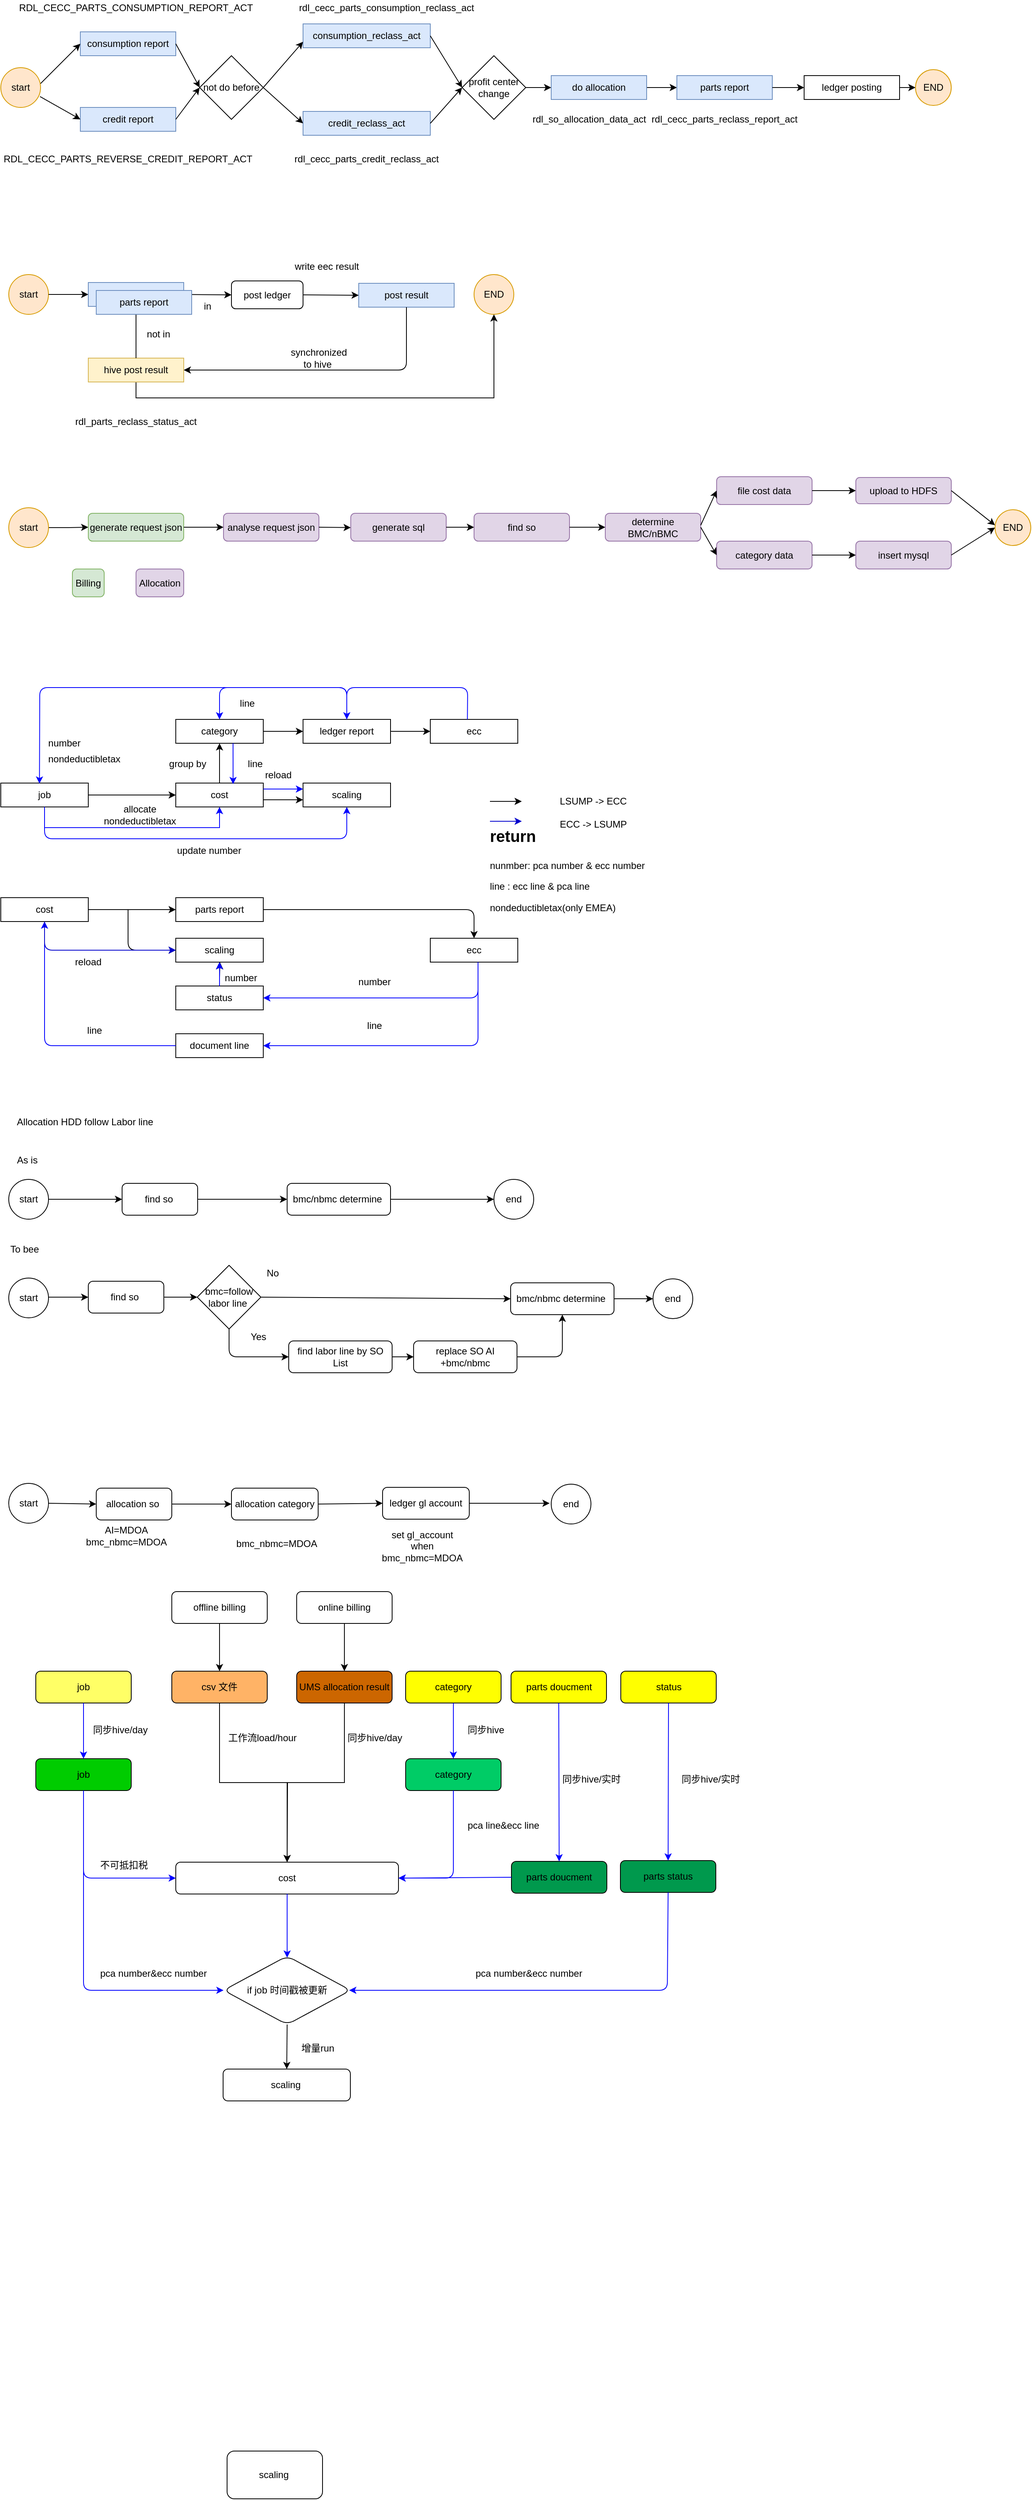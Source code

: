 <mxfile version="14.6.13" type="github">
  <diagram id="VKMHK3g8FMRFTHxasIfS" name="Page-1">
    <mxGraphModel dx="1095" dy="513" grid="1" gridSize="10" guides="1" tooltips="1" connect="1" arrows="1" fold="1" page="1" pageScale="1" pageWidth="827" pageHeight="1169" math="0" shadow="0">
      <root>
        <mxCell id="0" />
        <mxCell id="1" parent="0" />
        <mxCell id="MHFKU_J02y791Es46own-1" value="consumption report" style="rounded=0;whiteSpace=wrap;html=1;fillColor=#dae8fc;strokeColor=#6c8ebf;" parent="1" vertex="1">
          <mxGeometry x="120" y="130" width="120" height="30" as="geometry" />
        </mxCell>
        <mxCell id="MHFKU_J02y791Es46own-2" value="credit report" style="rounded=0;whiteSpace=wrap;html=1;fillColor=#dae8fc;strokeColor=#6c8ebf;" parent="1" vertex="1">
          <mxGeometry x="120" y="225" width="120" height="30" as="geometry" />
        </mxCell>
        <mxCell id="MHFKU_J02y791Es46own-3" value="not do before" style="rhombus;whiteSpace=wrap;html=1;" parent="1" vertex="1">
          <mxGeometry x="270" y="160" width="80" height="80" as="geometry" />
        </mxCell>
        <mxCell id="MHFKU_J02y791Es46own-4" value="start" style="ellipse;whiteSpace=wrap;html=1;aspect=fixed;fillColor=#ffe6cc;strokeColor=#d79b00;" parent="1" vertex="1">
          <mxGeometry x="20" y="175" width="50" height="50" as="geometry" />
        </mxCell>
        <mxCell id="MHFKU_J02y791Es46own-6" value="" style="endArrow=classic;html=1;" parent="1" edge="1">
          <mxGeometry width="50" height="50" relative="1" as="geometry">
            <mxPoint x="70" y="195" as="sourcePoint" />
            <mxPoint x="120" y="145" as="targetPoint" />
          </mxGeometry>
        </mxCell>
        <mxCell id="MHFKU_J02y791Es46own-7" value="" style="endArrow=classic;html=1;entryX=0;entryY=0.5;entryDx=0;entryDy=0;exitX=0.987;exitY=0.727;exitDx=0;exitDy=0;exitPerimeter=0;" parent="1" source="MHFKU_J02y791Es46own-4" target="MHFKU_J02y791Es46own-2" edge="1">
          <mxGeometry width="50" height="50" relative="1" as="geometry">
            <mxPoint x="70" y="210" as="sourcePoint" />
            <mxPoint x="320" y="200" as="targetPoint" />
          </mxGeometry>
        </mxCell>
        <mxCell id="MHFKU_J02y791Es46own-10" value="" style="endArrow=classic;html=1;exitX=1;exitY=0.5;exitDx=0;exitDy=0;entryX=0;entryY=0.5;entryDx=0;entryDy=0;" parent="1" source="MHFKU_J02y791Es46own-2" target="MHFKU_J02y791Es46own-3" edge="1">
          <mxGeometry width="50" height="50" relative="1" as="geometry">
            <mxPoint x="270" y="250" as="sourcePoint" />
            <mxPoint x="320" y="200" as="targetPoint" />
          </mxGeometry>
        </mxCell>
        <mxCell id="MHFKU_J02y791Es46own-11" value="" style="endArrow=classic;html=1;exitX=1;exitY=0.5;exitDx=0;exitDy=0;entryX=0;entryY=0.5;entryDx=0;entryDy=0;" parent="1" source="MHFKU_J02y791Es46own-1" target="MHFKU_J02y791Es46own-3" edge="1">
          <mxGeometry width="50" height="50" relative="1" as="geometry">
            <mxPoint x="270" y="250" as="sourcePoint" />
            <mxPoint x="320" y="200" as="targetPoint" />
          </mxGeometry>
        </mxCell>
        <mxCell id="MHFKU_J02y791Es46own-25" style="edgeStyle=orthogonalEdgeStyle;rounded=0;orthogonalLoop=1;jettySize=auto;html=1;exitX=1;exitY=0.5;exitDx=0;exitDy=0;" parent="1" source="MHFKU_J02y791Es46own-12" target="MHFKU_J02y791Es46own-24" edge="1">
          <mxGeometry relative="1" as="geometry" />
        </mxCell>
        <mxCell id="MHFKU_J02y791Es46own-12" value="do allocation" style="rounded=0;whiteSpace=wrap;html=1;fillColor=#dae8fc;strokeColor=#6c8ebf;" parent="1" vertex="1">
          <mxGeometry x="712" y="185" width="120" height="30" as="geometry" />
        </mxCell>
        <mxCell id="MHFKU_J02y791Es46own-13" value="consumption_reclass_act" style="rounded=0;whiteSpace=wrap;html=1;fillColor=#dae8fc;strokeColor=#6c8ebf;" parent="1" vertex="1">
          <mxGeometry x="400" y="120" width="160" height="30" as="geometry" />
        </mxCell>
        <mxCell id="MHFKU_J02y791Es46own-14" value="credit_reclass_act" style="rounded=0;whiteSpace=wrap;html=1;fillColor=#dae8fc;strokeColor=#6c8ebf;" parent="1" vertex="1">
          <mxGeometry x="400" y="230" width="160" height="30" as="geometry" />
        </mxCell>
        <mxCell id="MHFKU_J02y791Es46own-15" value="" style="endArrow=classic;html=1;exitX=1;exitY=0.5;exitDx=0;exitDy=0;entryX=0;entryY=0.75;entryDx=0;entryDy=0;" parent="1" source="MHFKU_J02y791Es46own-3" target="MHFKU_J02y791Es46own-13" edge="1">
          <mxGeometry width="50" height="50" relative="1" as="geometry">
            <mxPoint x="380" y="250" as="sourcePoint" />
            <mxPoint x="430" y="200" as="targetPoint" />
          </mxGeometry>
        </mxCell>
        <mxCell id="MHFKU_J02y791Es46own-16" value="" style="endArrow=classic;html=1;entryX=0;entryY=0.5;entryDx=0;entryDy=0;" parent="1" target="MHFKU_J02y791Es46own-14" edge="1">
          <mxGeometry width="50" height="50" relative="1" as="geometry">
            <mxPoint x="350" y="200" as="sourcePoint" />
            <mxPoint x="430" y="200" as="targetPoint" />
          </mxGeometry>
        </mxCell>
        <mxCell id="MHFKU_J02y791Es46own-19" value="profit center change" style="rhombus;whiteSpace=wrap;html=1;" parent="1" vertex="1">
          <mxGeometry x="600" y="160" width="80" height="80" as="geometry" />
        </mxCell>
        <mxCell id="MHFKU_J02y791Es46own-20" value="" style="endArrow=classic;html=1;exitX=1;exitY=0.5;exitDx=0;exitDy=0;entryX=0;entryY=0.5;entryDx=0;entryDy=0;" parent="1" source="MHFKU_J02y791Es46own-14" target="MHFKU_J02y791Es46own-19" edge="1">
          <mxGeometry width="50" height="50" relative="1" as="geometry">
            <mxPoint x="570" y="235" as="sourcePoint" />
            <mxPoint x="650" y="195" as="targetPoint" />
          </mxGeometry>
        </mxCell>
        <mxCell id="MHFKU_J02y791Es46own-21" value="" style="endArrow=classic;html=1;exitX=1;exitY=0.5;exitDx=0;exitDy=0;entryX=0;entryY=0.5;entryDx=0;entryDy=0;" parent="1" source="MHFKU_J02y791Es46own-13" target="MHFKU_J02y791Es46own-19" edge="1">
          <mxGeometry width="50" height="50" relative="1" as="geometry">
            <mxPoint x="570" y="140" as="sourcePoint" />
            <mxPoint x="650" y="195" as="targetPoint" />
          </mxGeometry>
        </mxCell>
        <mxCell id="MHFKU_J02y791Es46own-23" value="" style="endArrow=classic;html=1;entryX=0;entryY=0.5;entryDx=0;entryDy=0;exitX=1;exitY=0.5;exitDx=0;exitDy=0;" parent="1" source="MHFKU_J02y791Es46own-19" target="MHFKU_J02y791Es46own-12" edge="1">
          <mxGeometry width="50" height="50" relative="1" as="geometry">
            <mxPoint x="680" y="195" as="sourcePoint" />
            <mxPoint x="730" y="240" as="targetPoint" />
          </mxGeometry>
        </mxCell>
        <mxCell id="MHFKU_J02y791Es46own-24" value="parts report" style="rounded=0;whiteSpace=wrap;html=1;fillColor=#dae8fc;strokeColor=#6c8ebf;" parent="1" vertex="1">
          <mxGeometry x="870" y="185" width="120" height="30" as="geometry" />
        </mxCell>
        <mxCell id="MHFKU_J02y791Es46own-26" value="ledger posting" style="rounded=0;whiteSpace=wrap;html=1;" parent="1" vertex="1">
          <mxGeometry x="1030" y="185" width="120" height="30" as="geometry" />
        </mxCell>
        <mxCell id="MHFKU_J02y791Es46own-27" value="" style="endArrow=classic;html=1;exitX=1;exitY=0.5;exitDx=0;exitDy=0;entryX=0;entryY=0.5;entryDx=0;entryDy=0;" parent="1" source="MHFKU_J02y791Es46own-24" target="MHFKU_J02y791Es46own-26" edge="1">
          <mxGeometry width="50" height="50" relative="1" as="geometry">
            <mxPoint x="810" y="240" as="sourcePoint" />
            <mxPoint x="860" y="190" as="targetPoint" />
          </mxGeometry>
        </mxCell>
        <mxCell id="MHFKU_J02y791Es46own-28" value="rdl_cecc_parts_credit_reclass_act" style="text;html=1;strokeColor=none;fillColor=none;align=center;verticalAlign=middle;whiteSpace=wrap;rounded=0;" parent="1" vertex="1">
          <mxGeometry x="460" y="280" width="40" height="20" as="geometry" />
        </mxCell>
        <mxCell id="MHFKU_J02y791Es46own-30" value="rdl_cecc_parts_consumption_reclass_act" style="text;html=1;strokeColor=none;fillColor=none;align=center;verticalAlign=middle;whiteSpace=wrap;rounded=0;" parent="1" vertex="1">
          <mxGeometry x="450" y="90" width="110" height="20" as="geometry" />
        </mxCell>
        <mxCell id="MHFKU_J02y791Es46own-31" value="END" style="ellipse;whiteSpace=wrap;html=1;aspect=fixed;fillColor=#ffe6cc;strokeColor=#d79b00;" parent="1" vertex="1">
          <mxGeometry x="1170" y="177.5" width="45" height="45" as="geometry" />
        </mxCell>
        <mxCell id="MHFKU_J02y791Es46own-32" value="" style="endArrow=classic;html=1;exitX=1;exitY=0.5;exitDx=0;exitDy=0;entryX=0;entryY=0.5;entryDx=0;entryDy=0;" parent="1" source="MHFKU_J02y791Es46own-26" target="MHFKU_J02y791Es46own-31" edge="1">
          <mxGeometry width="50" height="50" relative="1" as="geometry">
            <mxPoint x="1160" y="280" as="sourcePoint" />
            <mxPoint x="1210" y="230" as="targetPoint" />
          </mxGeometry>
        </mxCell>
        <mxCell id="MHFKU_J02y791Es46own-33" value="RDL_CECC_PARTS_CONSUMPTION_REPORT_ACT" style="text;html=1;strokeColor=none;fillColor=none;align=center;verticalAlign=middle;whiteSpace=wrap;rounded=0;" parent="1" vertex="1">
          <mxGeometry x="170" y="90" width="40" height="20" as="geometry" />
        </mxCell>
        <mxCell id="MHFKU_J02y791Es46own-35" value="RDL_CECC_PARTS_REVERSE_CREDIT_REPORT_ACT" style="text;html=1;strokeColor=none;fillColor=none;align=center;verticalAlign=middle;whiteSpace=wrap;rounded=0;" parent="1" vertex="1">
          <mxGeometry x="160" y="280" width="40" height="20" as="geometry" />
        </mxCell>
        <mxCell id="MHFKU_J02y791Es46own-36" value="rdl_so_allocation_data_act" style="text;html=1;strokeColor=none;fillColor=none;align=center;verticalAlign=middle;whiteSpace=wrap;rounded=0;" parent="1" vertex="1">
          <mxGeometry x="740" y="230" width="40" height="20" as="geometry" />
        </mxCell>
        <mxCell id="MHFKU_J02y791Es46own-37" value="rdl_cecc_parts_reclass_report_act" style="text;html=1;strokeColor=none;fillColor=none;align=center;verticalAlign=middle;whiteSpace=wrap;rounded=0;" parent="1" vertex="1">
          <mxGeometry x="910" y="230" width="40" height="20" as="geometry" />
        </mxCell>
        <mxCell id="TkEu7Gus7nsnmoaaM0vq-1" value="start" style="ellipse;whiteSpace=wrap;html=1;aspect=fixed;fillColor=#ffe6cc;strokeColor=#d79b00;" parent="1" vertex="1">
          <mxGeometry x="30" y="435" width="50" height="50" as="geometry" />
        </mxCell>
        <mxCell id="TkEu7Gus7nsnmoaaM0vq-2" value="rdl_parts_reclass_status_act" style="text;html=1;strokeColor=none;fillColor=none;align=center;verticalAlign=middle;whiteSpace=wrap;rounded=0;" parent="1" vertex="1">
          <mxGeometry x="170" y="610" width="40" height="20" as="geometry" />
        </mxCell>
        <mxCell id="TkEu7Gus7nsnmoaaM0vq-4" value="parts report" style="rounded=0;whiteSpace=wrap;html=1;fillColor=#dae8fc;strokeColor=#6c8ebf;" parent="1" vertex="1">
          <mxGeometry x="130" y="445" width="120" height="30" as="geometry" />
        </mxCell>
        <mxCell id="TkEu7Gus7nsnmoaaM0vq-5" value="post result" style="rounded=0;whiteSpace=wrap;html=1;fillColor=#dae8fc;strokeColor=#6c8ebf;" parent="1" vertex="1">
          <mxGeometry x="470" y="446" width="120" height="30" as="geometry" />
        </mxCell>
        <mxCell id="TkEu7Gus7nsnmoaaM0vq-6" value="" style="endArrow=classic;html=1;entryX=0;entryY=0.5;entryDx=0;entryDy=0;" parent="1" target="TkEu7Gus7nsnmoaaM0vq-4" edge="1">
          <mxGeometry width="50" height="50" relative="1" as="geometry">
            <mxPoint x="80" y="460" as="sourcePoint" />
            <mxPoint x="120" y="420" as="targetPoint" />
          </mxGeometry>
        </mxCell>
        <mxCell id="TkEu7Gus7nsnmoaaM0vq-10" value="END" style="ellipse;whiteSpace=wrap;html=1;aspect=fixed;fillColor=#ffe6cc;strokeColor=#d79b00;" parent="1" vertex="1">
          <mxGeometry x="615" y="435" width="50" height="50" as="geometry" />
        </mxCell>
        <mxCell id="TkEu7Gus7nsnmoaaM0vq-14" style="edgeStyle=orthogonalEdgeStyle;rounded=0;orthogonalLoop=1;jettySize=auto;html=1;exitX=0.5;exitY=1;exitDx=0;exitDy=0;entryX=0.5;entryY=1;entryDx=0;entryDy=0;" parent="1" source="TkEu7Gus7nsnmoaaM0vq-11" target="TkEu7Gus7nsnmoaaM0vq-10" edge="1">
          <mxGeometry relative="1" as="geometry" />
        </mxCell>
        <mxCell id="TkEu7Gus7nsnmoaaM0vq-11" value="hive post result" style="rounded=0;whiteSpace=wrap;html=1;fillColor=#fff2cc;strokeColor=#d6b656;" parent="1" vertex="1">
          <mxGeometry x="130" y="540" width="120" height="30" as="geometry" />
        </mxCell>
        <mxCell id="TkEu7Gus7nsnmoaaM0vq-12" value="" style="endArrow=classic;html=1;exitX=0.5;exitY=1;exitDx=0;exitDy=0;entryX=1;entryY=0.5;entryDx=0;entryDy=0;" parent="1" source="TkEu7Gus7nsnmoaaM0vq-5" target="TkEu7Gus7nsnmoaaM0vq-11" edge="1">
          <mxGeometry width="50" height="50" relative="1" as="geometry">
            <mxPoint x="350" y="540" as="sourcePoint" />
            <mxPoint x="400" y="490" as="targetPoint" />
            <Array as="points">
              <mxPoint x="530" y="555" />
            </Array>
          </mxGeometry>
        </mxCell>
        <mxCell id="TkEu7Gus7nsnmoaaM0vq-16" value="post ledger" style="rounded=1;whiteSpace=wrap;html=1;" parent="1" vertex="1">
          <mxGeometry x="310" y="443" width="90" height="35" as="geometry" />
        </mxCell>
        <mxCell id="TkEu7Gus7nsnmoaaM0vq-17" value="" style="endArrow=classic;html=1;exitX=1;exitY=0.5;exitDx=0;exitDy=0;entryX=0;entryY=0.5;entryDx=0;entryDy=0;" parent="1" source="TkEu7Gus7nsnmoaaM0vq-4" target="TkEu7Gus7nsnmoaaM0vq-16" edge="1">
          <mxGeometry width="50" height="50" relative="1" as="geometry">
            <mxPoint x="350" y="540" as="sourcePoint" />
            <mxPoint x="400" y="490" as="targetPoint" />
          </mxGeometry>
        </mxCell>
        <mxCell id="TkEu7Gus7nsnmoaaM0vq-18" value="" style="endArrow=classic;html=1;exitX=1;exitY=0.5;exitDx=0;exitDy=0;entryX=0;entryY=0.5;entryDx=0;entryDy=0;" parent="1" source="TkEu7Gus7nsnmoaaM0vq-16" target="TkEu7Gus7nsnmoaaM0vq-5" edge="1">
          <mxGeometry width="50" height="50" relative="1" as="geometry">
            <mxPoint x="350" y="540" as="sourcePoint" />
            <mxPoint x="400" y="490" as="targetPoint" />
          </mxGeometry>
        </mxCell>
        <mxCell id="TkEu7Gus7nsnmoaaM0vq-19" value="synchronized to hive&amp;nbsp;" style="text;html=1;strokeColor=none;fillColor=none;align=center;verticalAlign=middle;whiteSpace=wrap;rounded=0;" parent="1" vertex="1">
          <mxGeometry x="380" y="530" width="80" height="20" as="geometry" />
        </mxCell>
        <mxCell id="TkEu7Gus7nsnmoaaM0vq-21" value="" style="endArrow=classic;html=1;exitX=0.5;exitY=0;exitDx=0;exitDy=0;entryX=0.5;entryY=1;entryDx=0;entryDy=0;" parent="1" source="TkEu7Gus7nsnmoaaM0vq-11" target="TkEu7Gus7nsnmoaaM0vq-4" edge="1">
          <mxGeometry width="50" height="50" relative="1" as="geometry">
            <mxPoint x="180" y="550" as="sourcePoint" />
            <mxPoint x="280" y="460" as="targetPoint" />
          </mxGeometry>
        </mxCell>
        <mxCell id="TkEu7Gus7nsnmoaaM0vq-22" value="not in&amp;nbsp;" style="text;html=1;strokeColor=none;fillColor=none;align=center;verticalAlign=middle;whiteSpace=wrap;rounded=0;" parent="1" vertex="1">
          <mxGeometry x="200" y="500" width="40" height="20" as="geometry" />
        </mxCell>
        <mxCell id="TkEu7Gus7nsnmoaaM0vq-23" value="in" style="text;html=1;strokeColor=none;fillColor=none;align=center;verticalAlign=middle;whiteSpace=wrap;rounded=0;" parent="1" vertex="1">
          <mxGeometry x="260" y="465" width="40" height="20" as="geometry" />
        </mxCell>
        <mxCell id="TkEu7Gus7nsnmoaaM0vq-24" value="write eec result" style="text;html=1;strokeColor=none;fillColor=none;align=center;verticalAlign=middle;whiteSpace=wrap;rounded=0;" parent="1" vertex="1">
          <mxGeometry x="380" y="415" width="100" height="20" as="geometry" />
        </mxCell>
        <mxCell id="D5yG_D4a77OxnMlGcOf8-16" style="edgeStyle=orthogonalEdgeStyle;rounded=0;orthogonalLoop=1;jettySize=auto;html=1;exitX=1;exitY=0.5;exitDx=0;exitDy=0;entryX=0;entryY=0.5;entryDx=0;entryDy=0;" parent="1" source="D5yG_D4a77OxnMlGcOf8-1" target="D5yG_D4a77OxnMlGcOf8-3" edge="1">
          <mxGeometry relative="1" as="geometry" />
        </mxCell>
        <mxCell id="D5yG_D4a77OxnMlGcOf8-1" value="start" style="ellipse;whiteSpace=wrap;html=1;aspect=fixed;fillColor=#ffe6cc;strokeColor=#d79b00;" parent="1" vertex="1">
          <mxGeometry x="30" y="728" width="50" height="50" as="geometry" />
        </mxCell>
        <mxCell id="D5yG_D4a77OxnMlGcOf8-2" value="parts report" style="rounded=0;whiteSpace=wrap;html=1;fillColor=#dae8fc;strokeColor=#6c8ebf;" parent="1" vertex="1">
          <mxGeometry x="140" y="455" width="120" height="30" as="geometry" />
        </mxCell>
        <mxCell id="D5yG_D4a77OxnMlGcOf8-3" value="generate request json" style="rounded=1;whiteSpace=wrap;html=1;fillColor=#d5e8d4;strokeColor=#82b366;" parent="1" vertex="1">
          <mxGeometry x="130" y="735" width="120" height="35" as="geometry" />
        </mxCell>
        <mxCell id="D5yG_D4a77OxnMlGcOf8-5" value="analyse request json" style="rounded=1;whiteSpace=wrap;html=1;fillColor=#e1d5e7;strokeColor=#9673a6;" parent="1" vertex="1">
          <mxGeometry x="300" y="735" width="120" height="35" as="geometry" />
        </mxCell>
        <mxCell id="D5yG_D4a77OxnMlGcOf8-6" value="generate sql" style="rounded=1;whiteSpace=wrap;html=1;fillColor=#e1d5e7;strokeColor=#9673a6;" parent="1" vertex="1">
          <mxGeometry x="460" y="735" width="120" height="35" as="geometry" />
        </mxCell>
        <mxCell id="D5yG_D4a77OxnMlGcOf8-7" value="find so" style="rounded=1;whiteSpace=wrap;html=1;fillColor=#e1d5e7;strokeColor=#9673a6;" parent="1" vertex="1">
          <mxGeometry x="615" y="735" width="120" height="35" as="geometry" />
        </mxCell>
        <mxCell id="D5yG_D4a77OxnMlGcOf8-8" value="determine BMC/nBMC" style="rounded=1;whiteSpace=wrap;html=1;fillColor=#e1d5e7;strokeColor=#9673a6;" parent="1" vertex="1">
          <mxGeometry x="780" y="735" width="120" height="35" as="geometry" />
        </mxCell>
        <mxCell id="D5yG_D4a77OxnMlGcOf8-10" value="file cost data" style="rounded=1;whiteSpace=wrap;html=1;fillColor=#e1d5e7;strokeColor=#9673a6;" parent="1" vertex="1">
          <mxGeometry x="920" y="689" width="120" height="35" as="geometry" />
        </mxCell>
        <mxCell id="D5yG_D4a77OxnMlGcOf8-11" value="category data" style="rounded=1;whiteSpace=wrap;html=1;fillColor=#e1d5e7;strokeColor=#9673a6;" parent="1" vertex="1">
          <mxGeometry x="920" y="770" width="120" height="35" as="geometry" />
        </mxCell>
        <mxCell id="D5yG_D4a77OxnMlGcOf8-12" value="upload to HDFS" style="rounded=1;whiteSpace=wrap;html=1;fillColor=#e1d5e7;strokeColor=#9673a6;" parent="1" vertex="1">
          <mxGeometry x="1095" y="690" width="120" height="33" as="geometry" />
        </mxCell>
        <mxCell id="D5yG_D4a77OxnMlGcOf8-13" value="insert mysql" style="rounded=1;whiteSpace=wrap;html=1;fillColor=#e1d5e7;strokeColor=#9673a6;" parent="1" vertex="1">
          <mxGeometry x="1095" y="770" width="120" height="35" as="geometry" />
        </mxCell>
        <mxCell id="D5yG_D4a77OxnMlGcOf8-14" value="END" style="ellipse;whiteSpace=wrap;html=1;aspect=fixed;fillColor=#ffe6cc;strokeColor=#d79b00;" parent="1" vertex="1">
          <mxGeometry x="1270" y="730.5" width="45" height="45" as="geometry" />
        </mxCell>
        <mxCell id="D5yG_D4a77OxnMlGcOf8-15" value="" style="endArrow=classic;html=1;entryX=0;entryY=0.5;entryDx=0;entryDy=0;exitX=1;exitY=0.5;exitDx=0;exitDy=0;" parent="1" source="D5yG_D4a77OxnMlGcOf8-3" target="D5yG_D4a77OxnMlGcOf8-5" edge="1">
          <mxGeometry width="50" height="50" relative="1" as="geometry">
            <mxPoint x="250" y="760" as="sourcePoint" />
            <mxPoint x="300" y="710" as="targetPoint" />
          </mxGeometry>
        </mxCell>
        <mxCell id="D5yG_D4a77OxnMlGcOf8-17" value="" style="endArrow=classic;html=1;exitX=1;exitY=0.5;exitDx=0;exitDy=0;" parent="1" source="D5yG_D4a77OxnMlGcOf8-5" edge="1">
          <mxGeometry width="50" height="50" relative="1" as="geometry">
            <mxPoint x="430" y="753" as="sourcePoint" />
            <mxPoint x="460" y="753" as="targetPoint" />
          </mxGeometry>
        </mxCell>
        <mxCell id="D5yG_D4a77OxnMlGcOf8-18" value="" style="endArrow=classic;html=1;exitX=1;exitY=0.5;exitDx=0;exitDy=0;entryX=0;entryY=0.5;entryDx=0;entryDy=0;" parent="1" source="D5yG_D4a77OxnMlGcOf8-6" target="D5yG_D4a77OxnMlGcOf8-7" edge="1">
          <mxGeometry width="50" height="50" relative="1" as="geometry">
            <mxPoint x="390" y="760" as="sourcePoint" />
            <mxPoint x="440" y="710" as="targetPoint" />
          </mxGeometry>
        </mxCell>
        <mxCell id="D5yG_D4a77OxnMlGcOf8-19" value="" style="endArrow=classic;html=1;exitX=1;exitY=0.5;exitDx=0;exitDy=0;entryX=0;entryY=0.5;entryDx=0;entryDy=0;" parent="1" source="D5yG_D4a77OxnMlGcOf8-7" target="D5yG_D4a77OxnMlGcOf8-8" edge="1">
          <mxGeometry width="50" height="50" relative="1" as="geometry">
            <mxPoint x="770" y="910" as="sourcePoint" />
            <mxPoint x="820" y="860" as="targetPoint" />
          </mxGeometry>
        </mxCell>
        <mxCell id="D5yG_D4a77OxnMlGcOf8-20" value="" style="endArrow=classic;html=1;entryX=0;entryY=0.5;entryDx=0;entryDy=0;" parent="1" target="D5yG_D4a77OxnMlGcOf8-10" edge="1">
          <mxGeometry width="50" height="50" relative="1" as="geometry">
            <mxPoint x="900" y="750" as="sourcePoint" />
            <mxPoint x="950" y="750" as="targetPoint" />
          </mxGeometry>
        </mxCell>
        <mxCell id="D5yG_D4a77OxnMlGcOf8-21" value="" style="endArrow=classic;html=1;exitX=1;exitY=0.5;exitDx=0;exitDy=0;entryX=0;entryY=0.5;entryDx=0;entryDy=0;" parent="1" source="D5yG_D4a77OxnMlGcOf8-8" target="D5yG_D4a77OxnMlGcOf8-11" edge="1">
          <mxGeometry width="50" height="50" relative="1" as="geometry">
            <mxPoint x="880" y="940" as="sourcePoint" />
            <mxPoint x="930" y="890" as="targetPoint" />
          </mxGeometry>
        </mxCell>
        <mxCell id="D5yG_D4a77OxnMlGcOf8-22" value="" style="endArrow=classic;html=1;exitX=1;exitY=0.5;exitDx=0;exitDy=0;entryX=0;entryY=0.5;entryDx=0;entryDy=0;" parent="1" source="D5yG_D4a77OxnMlGcOf8-10" target="D5yG_D4a77OxnMlGcOf8-12" edge="1">
          <mxGeometry width="50" height="50" relative="1" as="geometry">
            <mxPoint x="1040" y="740" as="sourcePoint" />
            <mxPoint x="1090" y="690" as="targetPoint" />
          </mxGeometry>
        </mxCell>
        <mxCell id="D5yG_D4a77OxnMlGcOf8-23" value="" style="endArrow=classic;html=1;exitX=1;exitY=0.5;exitDx=0;exitDy=0;entryX=0;entryY=0.5;entryDx=0;entryDy=0;" parent="1" source="D5yG_D4a77OxnMlGcOf8-11" target="D5yG_D4a77OxnMlGcOf8-13" edge="1">
          <mxGeometry width="50" height="50" relative="1" as="geometry">
            <mxPoint x="1120" y="920" as="sourcePoint" />
            <mxPoint x="1170" y="870" as="targetPoint" />
          </mxGeometry>
        </mxCell>
        <mxCell id="D5yG_D4a77OxnMlGcOf8-24" value="" style="endArrow=classic;html=1;exitX=1;exitY=0.5;exitDx=0;exitDy=0;entryX=0;entryY=0.5;entryDx=0;entryDy=0;" parent="1" source="D5yG_D4a77OxnMlGcOf8-13" target="D5yG_D4a77OxnMlGcOf8-14" edge="1">
          <mxGeometry width="50" height="50" relative="1" as="geometry">
            <mxPoint x="1260" y="880" as="sourcePoint" />
            <mxPoint x="1310" y="830" as="targetPoint" />
          </mxGeometry>
        </mxCell>
        <mxCell id="D5yG_D4a77OxnMlGcOf8-25" value="" style="endArrow=classic;html=1;exitX=1;exitY=0.5;exitDx=0;exitDy=0;" parent="1" source="D5yG_D4a77OxnMlGcOf8-12" edge="1">
          <mxGeometry width="50" height="50" relative="1" as="geometry">
            <mxPoint x="1240" y="740" as="sourcePoint" />
            <mxPoint x="1270" y="750" as="targetPoint" />
          </mxGeometry>
        </mxCell>
        <mxCell id="D5yG_D4a77OxnMlGcOf8-26" value="Billing" style="rounded=1;whiteSpace=wrap;html=1;fillColor=#d5e8d4;strokeColor=#82b366;" parent="1" vertex="1">
          <mxGeometry x="110" y="805" width="40" height="35" as="geometry" />
        </mxCell>
        <mxCell id="D5yG_D4a77OxnMlGcOf8-28" value="Allocation" style="rounded=1;whiteSpace=wrap;html=1;fillColor=#e1d5e7;strokeColor=#9673a6;" parent="1" vertex="1">
          <mxGeometry x="190" y="805" width="60" height="35" as="geometry" />
        </mxCell>
        <mxCell id="vKC2D8JHhrOAG4iTw_gZ-9" style="edgeStyle=orthogonalEdgeStyle;rounded=0;orthogonalLoop=1;jettySize=auto;html=1;exitX=0.5;exitY=1;exitDx=0;exitDy=0;entryX=0.5;entryY=1;entryDx=0;entryDy=0;strokeColor=#0000FF;" edge="1" parent="1" source="K2xl8CTouo7mSd7dYWox-1" target="K2xl8CTouo7mSd7dYWox-2">
          <mxGeometry relative="1" as="geometry">
            <Array as="points">
              <mxPoint x="75" y="1130" />
              <mxPoint x="295" y="1130" />
            </Array>
          </mxGeometry>
        </mxCell>
        <mxCell id="K2xl8CTouo7mSd7dYWox-1" value="job" style="rounded=0;whiteSpace=wrap;html=1;" parent="1" vertex="1">
          <mxGeometry x="20" y="1074" width="110" height="30" as="geometry" />
        </mxCell>
        <mxCell id="K2xl8CTouo7mSd7dYWox-2" value="cost" style="rounded=0;whiteSpace=wrap;html=1;" parent="1" vertex="1">
          <mxGeometry x="240" y="1074" width="110" height="30" as="geometry" />
        </mxCell>
        <mxCell id="K2xl8CTouo7mSd7dYWox-3" value="category" style="rounded=0;whiteSpace=wrap;html=1;" parent="1" vertex="1">
          <mxGeometry x="240" y="994" width="110" height="30" as="geometry" />
        </mxCell>
        <mxCell id="K2xl8CTouo7mSd7dYWox-5" value="ledger report" style="rounded=0;whiteSpace=wrap;html=1;" parent="1" vertex="1">
          <mxGeometry x="400" y="994" width="110" height="30" as="geometry" />
        </mxCell>
        <mxCell id="K2xl8CTouo7mSd7dYWox-6" value="scaling" style="rounded=0;whiteSpace=wrap;html=1;" parent="1" vertex="1">
          <mxGeometry x="400" y="1074" width="110" height="30" as="geometry" />
        </mxCell>
        <mxCell id="K2xl8CTouo7mSd7dYWox-7" value="ecc" style="rounded=0;whiteSpace=wrap;html=1;" parent="1" vertex="1">
          <mxGeometry x="560" y="994" width="110" height="30" as="geometry" />
        </mxCell>
        <mxCell id="K2xl8CTouo7mSd7dYWox-8" value="" style="endArrow=classic;html=1;exitX=1;exitY=0.5;exitDx=0;exitDy=0;entryX=0;entryY=0.5;entryDx=0;entryDy=0;" parent="1" source="K2xl8CTouo7mSd7dYWox-1" target="K2xl8CTouo7mSd7dYWox-2" edge="1">
          <mxGeometry width="50" height="50" relative="1" as="geometry">
            <mxPoint x="350" y="1064" as="sourcePoint" />
            <mxPoint x="400" y="1014" as="targetPoint" />
          </mxGeometry>
        </mxCell>
        <mxCell id="K2xl8CTouo7mSd7dYWox-9" value="" style="endArrow=classic;html=1;entryX=0.5;entryY=1;entryDx=0;entryDy=0;" parent="1" source="K2xl8CTouo7mSd7dYWox-2" target="K2xl8CTouo7mSd7dYWox-3" edge="1">
          <mxGeometry width="50" height="50" relative="1" as="geometry">
            <mxPoint x="250" y="1084" as="sourcePoint" />
            <mxPoint x="300" y="1034" as="targetPoint" />
          </mxGeometry>
        </mxCell>
        <mxCell id="K2xl8CTouo7mSd7dYWox-10" value="" style="endArrow=classic;html=1;exitX=1;exitY=0.5;exitDx=0;exitDy=0;entryX=0;entryY=0.5;entryDx=0;entryDy=0;" parent="1" edge="1">
          <mxGeometry width="50" height="50" relative="1" as="geometry">
            <mxPoint x="350" y="1095" as="sourcePoint" />
            <mxPoint x="400" y="1095" as="targetPoint" />
          </mxGeometry>
        </mxCell>
        <mxCell id="K2xl8CTouo7mSd7dYWox-11" value="" style="endArrow=classic;html=1;exitX=1;exitY=0.5;exitDx=0;exitDy=0;entryX=0;entryY=0.5;entryDx=0;entryDy=0;" parent="1" source="K2xl8CTouo7mSd7dYWox-3" target="K2xl8CTouo7mSd7dYWox-5" edge="1">
          <mxGeometry width="50" height="50" relative="1" as="geometry">
            <mxPoint x="360" y="1054" as="sourcePoint" />
            <mxPoint x="410" y="1004" as="targetPoint" />
          </mxGeometry>
        </mxCell>
        <mxCell id="K2xl8CTouo7mSd7dYWox-12" value="" style="endArrow=classic;html=1;exitX=1;exitY=0.5;exitDx=0;exitDy=0;entryX=0;entryY=0.5;entryDx=0;entryDy=0;" parent="1" source="K2xl8CTouo7mSd7dYWox-5" target="K2xl8CTouo7mSd7dYWox-7" edge="1">
          <mxGeometry width="50" height="50" relative="1" as="geometry">
            <mxPoint x="520" y="1054" as="sourcePoint" />
            <mxPoint x="570" y="1004" as="targetPoint" />
          </mxGeometry>
        </mxCell>
        <mxCell id="K2xl8CTouo7mSd7dYWox-13" value="group by" style="text;html=1;strokeColor=none;fillColor=none;align=center;verticalAlign=middle;whiteSpace=wrap;rounded=0;" parent="1" vertex="1">
          <mxGeometry x="230" y="1040" width="50" height="20" as="geometry" />
        </mxCell>
        <mxCell id="K2xl8CTouo7mSd7dYWox-14" value="" style="endArrow=classic;html=1;exitX=0.424;exitY=0;exitDx=0;exitDy=0;exitPerimeter=0;entryX=0.5;entryY=0;entryDx=0;entryDy=0;strokeColor=#0000FF;" parent="1" source="K2xl8CTouo7mSd7dYWox-7" target="K2xl8CTouo7mSd7dYWox-5" edge="1">
          <mxGeometry width="50" height="50" relative="1" as="geometry">
            <mxPoint x="590" y="984" as="sourcePoint" />
            <mxPoint x="410" y="944" as="targetPoint" />
            <Array as="points">
              <mxPoint x="607" y="954" />
              <mxPoint x="530" y="954" />
              <mxPoint x="455" y="954" />
            </Array>
          </mxGeometry>
        </mxCell>
        <mxCell id="K2xl8CTouo7mSd7dYWox-19" value="&lt;h1&gt;&lt;font style=&quot;font-size: 20px ; line-height: 60%&quot;&gt;return&lt;/font&gt;&lt;/h1&gt;&lt;p&gt;nunmber: pca number &amp;amp; ecc number&lt;/p&gt;&lt;p&gt;line : ecc line &amp;amp; pca line&lt;/p&gt;&lt;p&gt;nondeductibletax(only EMEA)&lt;br&gt;&lt;/p&gt;" style="text;html=1;strokeColor=none;fillColor=none;spacing=5;spacingTop=-20;whiteSpace=wrap;overflow=hidden;rounded=0;" parent="1" vertex="1">
          <mxGeometry x="630" y="1120" width="205" height="123" as="geometry" />
        </mxCell>
        <mxCell id="K2xl8CTouo7mSd7dYWox-20" value="" style="endArrow=classic;html=1;exitX=0.5;exitY=0;exitDx=0;exitDy=0;entryX=0.5;entryY=0;entryDx=0;entryDy=0;strokeColor=#0000FF;" parent="1" source="K2xl8CTouo7mSd7dYWox-5" target="K2xl8CTouo7mSd7dYWox-3" edge="1">
          <mxGeometry width="50" height="50" relative="1" as="geometry">
            <mxPoint x="290" y="974" as="sourcePoint" />
            <mxPoint x="290" y="944" as="targetPoint" />
            <Array as="points">
              <mxPoint x="455" y="954" />
              <mxPoint x="295" y="954" />
            </Array>
          </mxGeometry>
        </mxCell>
        <mxCell id="K2xl8CTouo7mSd7dYWox-21" value="" style="endArrow=classic;html=1;exitX=0.5;exitY=0;exitDx=0;exitDy=0;entryX=0.442;entryY=0.022;entryDx=0;entryDy=0;entryPerimeter=0;strokeColor=#0000FF;" parent="1" source="K2xl8CTouo7mSd7dYWox-5" target="K2xl8CTouo7mSd7dYWox-1" edge="1">
          <mxGeometry width="50" height="50" relative="1" as="geometry">
            <mxPoint x="210" y="974" as="sourcePoint" />
            <mxPoint x="70" y="964" as="targetPoint" />
            <Array as="points">
              <mxPoint x="455" y="954" />
              <mxPoint x="69" y="954" />
            </Array>
          </mxGeometry>
        </mxCell>
        <mxCell id="K2xl8CTouo7mSd7dYWox-22" value="line" style="text;html=1;strokeColor=none;fillColor=none;align=center;verticalAlign=middle;whiteSpace=wrap;rounded=0;" parent="1" vertex="1">
          <mxGeometry x="310" y="964" width="40" height="20" as="geometry" />
        </mxCell>
        <mxCell id="K2xl8CTouo7mSd7dYWox-23" value="number" style="text;html=1;strokeColor=none;fillColor=none;align=center;verticalAlign=middle;whiteSpace=wrap;rounded=0;" parent="1" vertex="1">
          <mxGeometry x="80" y="1014" width="40" height="20" as="geometry" />
        </mxCell>
        <mxCell id="K2xl8CTouo7mSd7dYWox-24" value="" style="endArrow=classic;html=1;exitX=0.5;exitY=1;exitDx=0;exitDy=0;entryX=0.5;entryY=1;entryDx=0;entryDy=0;strokeColor=#0000FF;" parent="1" source="K2xl8CTouo7mSd7dYWox-1" target="K2xl8CTouo7mSd7dYWox-6" edge="1">
          <mxGeometry width="50" height="50" relative="1" as="geometry">
            <mxPoint x="60" y="1154" as="sourcePoint" />
            <mxPoint x="450" y="1154" as="targetPoint" />
            <Array as="points">
              <mxPoint x="75" y="1144" />
              <mxPoint x="455" y="1144" />
            </Array>
          </mxGeometry>
        </mxCell>
        <mxCell id="K2xl8CTouo7mSd7dYWox-25" value="update number" style="text;html=1;strokeColor=none;fillColor=none;align=center;verticalAlign=middle;whiteSpace=wrap;rounded=0;" parent="1" vertex="1">
          <mxGeometry x="222" y="1149" width="120" height="20" as="geometry" />
        </mxCell>
        <mxCell id="K2xl8CTouo7mSd7dYWox-26" value="" style="endArrow=classic;html=1;entryX=0.655;entryY=0.044;entryDx=0;entryDy=0;entryPerimeter=0;strokeColor=#0000FF;" parent="1" target="K2xl8CTouo7mSd7dYWox-2" edge="1">
          <mxGeometry width="50" height="50" relative="1" as="geometry">
            <mxPoint x="312" y="1024" as="sourcePoint" />
            <mxPoint x="420" y="1024" as="targetPoint" />
          </mxGeometry>
        </mxCell>
        <mxCell id="K2xl8CTouo7mSd7dYWox-29" value="reload" style="text;html=1;strokeColor=none;fillColor=none;align=center;verticalAlign=middle;whiteSpace=wrap;rounded=0;" parent="1" vertex="1">
          <mxGeometry x="324" y="1054" width="90" height="20" as="geometry" />
        </mxCell>
        <mxCell id="K2xl8CTouo7mSd7dYWox-31" value="" style="endArrow=classic;html=1;strokeColor=#0000FF;exitX=1;exitY=0.25;exitDx=0;exitDy=0;entryX=0;entryY=0.25;entryDx=0;entryDy=0;" parent="1" source="K2xl8CTouo7mSd7dYWox-2" target="K2xl8CTouo7mSd7dYWox-6" edge="1">
          <mxGeometry width="50" height="50" relative="1" as="geometry">
            <mxPoint x="350" y="1134" as="sourcePoint" />
            <mxPoint x="400" y="1084" as="targetPoint" />
          </mxGeometry>
        </mxCell>
        <mxCell id="K2xl8CTouo7mSd7dYWox-33" value="cost" style="rounded=0;whiteSpace=wrap;html=1;" parent="1" vertex="1">
          <mxGeometry x="20" y="1218" width="110" height="30" as="geometry" />
        </mxCell>
        <mxCell id="K2xl8CTouo7mSd7dYWox-34" value="parts report" style="rounded=0;whiteSpace=wrap;html=1;" parent="1" vertex="1">
          <mxGeometry x="240" y="1218" width="110" height="30" as="geometry" />
        </mxCell>
        <mxCell id="K2xl8CTouo7mSd7dYWox-35" value="ecc" style="rounded=0;whiteSpace=wrap;html=1;" parent="1" vertex="1">
          <mxGeometry x="560" y="1269" width="110" height="30" as="geometry" />
        </mxCell>
        <mxCell id="K2xl8CTouo7mSd7dYWox-36" value="" style="endArrow=classic;html=1;exitX=1;exitY=0.5;exitDx=0;exitDy=0;entryX=0;entryY=0.5;entryDx=0;entryDy=0;" parent="1" source="K2xl8CTouo7mSd7dYWox-33" target="K2xl8CTouo7mSd7dYWox-34" edge="1">
          <mxGeometry width="50" height="50" relative="1" as="geometry">
            <mxPoint x="140" y="1269" as="sourcePoint" />
            <mxPoint x="190" y="1219" as="targetPoint" />
          </mxGeometry>
        </mxCell>
        <mxCell id="K2xl8CTouo7mSd7dYWox-37" value="" style="endArrow=classic;html=1;exitX=1;exitY=0.5;exitDx=0;exitDy=0;entryX=0.5;entryY=0;entryDx=0;entryDy=0;" parent="1" source="K2xl8CTouo7mSd7dYWox-34" target="K2xl8CTouo7mSd7dYWox-35" edge="1">
          <mxGeometry width="50" height="50" relative="1" as="geometry">
            <mxPoint x="350" y="1269" as="sourcePoint" />
            <mxPoint x="400" y="1219" as="targetPoint" />
            <Array as="points">
              <mxPoint x="615" y="1233" />
            </Array>
          </mxGeometry>
        </mxCell>
        <mxCell id="K2xl8CTouo7mSd7dYWox-38" value="scaling" style="rounded=0;whiteSpace=wrap;html=1;" parent="1" vertex="1">
          <mxGeometry x="240" y="1269" width="110" height="30" as="geometry" />
        </mxCell>
        <mxCell id="K2xl8CTouo7mSd7dYWox-39" value="" style="endArrow=classic;html=1;strokeColor=#000000;entryX=0;entryY=0.5;entryDx=0;entryDy=0;" parent="1" target="K2xl8CTouo7mSd7dYWox-38" edge="1">
          <mxGeometry width="50" height="50" relative="1" as="geometry">
            <mxPoint x="180" y="1233" as="sourcePoint" />
            <mxPoint x="200" y="1259" as="targetPoint" />
            <Array as="points">
              <mxPoint x="180" y="1284" />
            </Array>
          </mxGeometry>
        </mxCell>
        <mxCell id="K2xl8CTouo7mSd7dYWox-46" value="" style="edgeStyle=orthogonalEdgeStyle;rounded=0;orthogonalLoop=1;jettySize=auto;html=1;strokeColor=#000000;" parent="1" target="K2xl8CTouo7mSd7dYWox-38" edge="1">
          <mxGeometry relative="1" as="geometry">
            <mxPoint x="295" y="1319" as="sourcePoint" />
          </mxGeometry>
        </mxCell>
        <mxCell id="vKC2D8JHhrOAG4iTw_gZ-2" value="" style="edgeStyle=orthogonalEdgeStyle;rounded=0;orthogonalLoop=1;jettySize=auto;html=1;" edge="1" parent="1" source="K2xl8CTouo7mSd7dYWox-40" target="K2xl8CTouo7mSd7dYWox-38">
          <mxGeometry relative="1" as="geometry" />
        </mxCell>
        <mxCell id="K2xl8CTouo7mSd7dYWox-40" value="status" style="rounded=0;whiteSpace=wrap;html=1;" parent="1" vertex="1">
          <mxGeometry x="240" y="1329" width="110" height="30" as="geometry" />
        </mxCell>
        <mxCell id="K2xl8CTouo7mSd7dYWox-41" value="document line" style="rounded=0;whiteSpace=wrap;html=1;" parent="1" vertex="1">
          <mxGeometry x="240" y="1389" width="110" height="30" as="geometry" />
        </mxCell>
        <mxCell id="K2xl8CTouo7mSd7dYWox-43" value="" style="endArrow=classic;html=1;entryX=1;entryY=0.5;entryDx=0;entryDy=0;strokeColor=#0000FF;" parent="1" target="K2xl8CTouo7mSd7dYWox-40" edge="1">
          <mxGeometry width="50" height="50" relative="1" as="geometry">
            <mxPoint x="620" y="1299" as="sourcePoint" />
            <mxPoint x="620" y="1359" as="targetPoint" />
            <Array as="points">
              <mxPoint x="620" y="1344" />
            </Array>
          </mxGeometry>
        </mxCell>
        <mxCell id="K2xl8CTouo7mSd7dYWox-44" value="" style="endArrow=classic;html=1;entryX=1;entryY=0.5;entryDx=0;entryDy=0;strokeColor=#0000FF;" parent="1" target="K2xl8CTouo7mSd7dYWox-41" edge="1">
          <mxGeometry width="50" height="50" relative="1" as="geometry">
            <mxPoint x="620" y="1299" as="sourcePoint" />
            <mxPoint x="590" y="1399" as="targetPoint" />
            <Array as="points">
              <mxPoint x="620" y="1404" />
            </Array>
          </mxGeometry>
        </mxCell>
        <mxCell id="K2xl8CTouo7mSd7dYWox-45" value="" style="endArrow=classic;html=1;strokeColor=#0000FF;entryX=0.5;entryY=1;entryDx=0;entryDy=0;" parent="1" target="K2xl8CTouo7mSd7dYWox-38" edge="1">
          <mxGeometry width="50" height="50" relative="1" as="geometry">
            <mxPoint x="295" y="1329" as="sourcePoint" />
            <mxPoint x="330" y="1309" as="targetPoint" />
          </mxGeometry>
        </mxCell>
        <mxCell id="K2xl8CTouo7mSd7dYWox-47" value="" style="endArrow=classic;html=1;entryX=0.5;entryY=1;entryDx=0;entryDy=0;exitX=0;exitY=0.5;exitDx=0;exitDy=0;strokeColor=#0000FF;" parent="1" source="K2xl8CTouo7mSd7dYWox-41" target="K2xl8CTouo7mSd7dYWox-33" edge="1">
          <mxGeometry width="50" height="50" relative="1" as="geometry">
            <mxPoint x="230" y="1399" as="sourcePoint" />
            <mxPoint x="210" y="1399" as="targetPoint" />
            <Array as="points">
              <mxPoint x="75" y="1404" />
            </Array>
          </mxGeometry>
        </mxCell>
        <mxCell id="K2xl8CTouo7mSd7dYWox-48" value="" style="endArrow=classic;html=1;exitX=0.5;exitY=1;exitDx=0;exitDy=0;entryX=0;entryY=0.5;entryDx=0;entryDy=0;strokeColor=#0000CC;" parent="1" source="K2xl8CTouo7mSd7dYWox-33" target="K2xl8CTouo7mSd7dYWox-38" edge="1">
          <mxGeometry width="50" height="50" relative="1" as="geometry">
            <mxPoint x="90" y="1299" as="sourcePoint" />
            <mxPoint x="140" y="1249" as="targetPoint" />
            <Array as="points">
              <mxPoint x="75" y="1284" />
            </Array>
          </mxGeometry>
        </mxCell>
        <mxCell id="K2xl8CTouo7mSd7dYWox-50" value="number" style="text;html=1;strokeColor=none;fillColor=none;align=center;verticalAlign=middle;whiteSpace=wrap;rounded=0;" parent="1" vertex="1">
          <mxGeometry x="470" y="1314" width="40" height="20" as="geometry" />
        </mxCell>
        <mxCell id="K2xl8CTouo7mSd7dYWox-51" value="line" style="text;html=1;strokeColor=none;fillColor=none;align=center;verticalAlign=middle;whiteSpace=wrap;rounded=0;" parent="1" vertex="1">
          <mxGeometry x="470" y="1369" width="40" height="20" as="geometry" />
        </mxCell>
        <mxCell id="K2xl8CTouo7mSd7dYWox-52" value="line" style="text;html=1;strokeColor=none;fillColor=none;align=center;verticalAlign=middle;whiteSpace=wrap;rounded=0;" parent="1" vertex="1">
          <mxGeometry x="78" y="1375" width="120" height="20" as="geometry" />
        </mxCell>
        <mxCell id="K2xl8CTouo7mSd7dYWox-53" value="reload" style="text;html=1;strokeColor=none;fillColor=none;align=center;verticalAlign=middle;whiteSpace=wrap;rounded=0;" parent="1" vertex="1">
          <mxGeometry x="85" y="1289" width="90" height="20" as="geometry" />
        </mxCell>
        <mxCell id="K2xl8CTouo7mSd7dYWox-54" value="" style="endArrow=classic;html=1;" parent="1" edge="1">
          <mxGeometry width="50" height="50" relative="1" as="geometry">
            <mxPoint x="635" y="1097" as="sourcePoint" />
            <mxPoint x="675" y="1097" as="targetPoint" />
          </mxGeometry>
        </mxCell>
        <mxCell id="K2xl8CTouo7mSd7dYWox-55" value="" style="endArrow=classic;html=1;strokeColor=#0000CC;" parent="1" edge="1">
          <mxGeometry width="50" height="50" relative="1" as="geometry">
            <mxPoint x="635" y="1122" as="sourcePoint" />
            <mxPoint x="675" y="1122" as="targetPoint" />
          </mxGeometry>
        </mxCell>
        <mxCell id="K2xl8CTouo7mSd7dYWox-56" value="LSUMP -&amp;gt; ECC" style="text;html=1;strokeColor=none;fillColor=none;align=center;verticalAlign=middle;whiteSpace=wrap;rounded=0;" parent="1" vertex="1">
          <mxGeometry x="695" y="1087" width="140" height="20" as="geometry" />
        </mxCell>
        <mxCell id="K2xl8CTouo7mSd7dYWox-57" value="ECC -&amp;gt; LSUMP" style="text;html=1;strokeColor=none;fillColor=none;align=center;verticalAlign=middle;whiteSpace=wrap;rounded=0;" parent="1" vertex="1">
          <mxGeometry x="695" y="1116" width="140" height="20" as="geometry" />
        </mxCell>
        <mxCell id="H2Z0Eogi2ub2XRU9z692-1" value="Allocation HDD follow Labor line" style="text;html=1;strokeColor=none;fillColor=none;align=center;verticalAlign=middle;whiteSpace=wrap;rounded=0;" parent="1" vertex="1">
          <mxGeometry x="36" y="1490" width="180" height="20" as="geometry" />
        </mxCell>
        <mxCell id="H2Z0Eogi2ub2XRU9z692-2" value="As is&amp;nbsp;" style="text;html=1;strokeColor=none;fillColor=none;align=center;verticalAlign=middle;whiteSpace=wrap;rounded=0;" parent="1" vertex="1">
          <mxGeometry x="35" y="1538" width="40" height="20" as="geometry" />
        </mxCell>
        <mxCell id="H2Z0Eogi2ub2XRU9z692-7" style="edgeStyle=orthogonalEdgeStyle;rounded=0;orthogonalLoop=1;jettySize=auto;html=1;exitX=1;exitY=0.5;exitDx=0;exitDy=0;entryX=0;entryY=0.5;entryDx=0;entryDy=0;" parent="1" source="H2Z0Eogi2ub2XRU9z692-4" target="H2Z0Eogi2ub2XRU9z692-5" edge="1">
          <mxGeometry relative="1" as="geometry" />
        </mxCell>
        <mxCell id="H2Z0Eogi2ub2XRU9z692-4" value="start" style="ellipse;whiteSpace=wrap;html=1;aspect=fixed;" parent="1" vertex="1">
          <mxGeometry x="30" y="1572" width="50" height="50" as="geometry" />
        </mxCell>
        <mxCell id="H2Z0Eogi2ub2XRU9z692-5" value="find so&amp;nbsp;" style="rounded=1;whiteSpace=wrap;html=1;" parent="1" vertex="1">
          <mxGeometry x="172.5" y="1577" width="95" height="40" as="geometry" />
        </mxCell>
        <mxCell id="H2Z0Eogi2ub2XRU9z692-8" value="bmc/nbmc determine&amp;nbsp;" style="rounded=1;whiteSpace=wrap;html=1;" parent="1" vertex="1">
          <mxGeometry x="380" y="1577" width="130" height="40" as="geometry" />
        </mxCell>
        <mxCell id="H2Z0Eogi2ub2XRU9z692-9" value="end" style="ellipse;whiteSpace=wrap;html=1;aspect=fixed;" parent="1" vertex="1">
          <mxGeometry x="640" y="1572" width="50" height="50" as="geometry" />
        </mxCell>
        <mxCell id="H2Z0Eogi2ub2XRU9z692-10" value="" style="endArrow=classic;html=1;exitX=1;exitY=0.5;exitDx=0;exitDy=0;entryX=0;entryY=0.5;entryDx=0;entryDy=0;" parent="1" source="H2Z0Eogi2ub2XRU9z692-5" target="H2Z0Eogi2ub2XRU9z692-8" edge="1">
          <mxGeometry width="50" height="50" relative="1" as="geometry">
            <mxPoint x="470" y="1638" as="sourcePoint" />
            <mxPoint x="520" y="1588" as="targetPoint" />
          </mxGeometry>
        </mxCell>
        <mxCell id="H2Z0Eogi2ub2XRU9z692-12" value="" style="endArrow=classic;html=1;exitX=1;exitY=0.5;exitDx=0;exitDy=0;entryX=0;entryY=0.5;entryDx=0;entryDy=0;" parent="1" source="H2Z0Eogi2ub2XRU9z692-8" target="H2Z0Eogi2ub2XRU9z692-9" edge="1">
          <mxGeometry width="50" height="50" relative="1" as="geometry">
            <mxPoint x="550" y="1688" as="sourcePoint" />
            <mxPoint x="600" y="1638" as="targetPoint" />
          </mxGeometry>
        </mxCell>
        <mxCell id="H2Z0Eogi2ub2XRU9z692-13" value="To bee" style="text;html=1;strokeColor=none;fillColor=none;align=center;verticalAlign=middle;whiteSpace=wrap;rounded=0;" parent="1" vertex="1">
          <mxGeometry x="30" y="1650" width="40" height="20" as="geometry" />
        </mxCell>
        <mxCell id="H2Z0Eogi2ub2XRU9z692-14" value="start" style="ellipse;whiteSpace=wrap;html=1;aspect=fixed;" parent="1" vertex="1">
          <mxGeometry x="30" y="1696" width="50" height="50" as="geometry" />
        </mxCell>
        <mxCell id="H2Z0Eogi2ub2XRU9z692-15" value="find so&amp;nbsp;" style="rounded=1;whiteSpace=wrap;html=1;" parent="1" vertex="1">
          <mxGeometry x="130" y="1700" width="95" height="40" as="geometry" />
        </mxCell>
        <mxCell id="H2Z0Eogi2ub2XRU9z692-16" value="" style="endArrow=classic;html=1;exitX=1;exitY=0.5;exitDx=0;exitDy=0;entryX=0;entryY=0.5;entryDx=0;entryDy=0;" parent="1" target="H2Z0Eogi2ub2XRU9z692-15" edge="1">
          <mxGeometry width="50" height="50" relative="1" as="geometry">
            <mxPoint x="80" y="1720" as="sourcePoint" />
            <mxPoint x="173" y="1725" as="targetPoint" />
          </mxGeometry>
        </mxCell>
        <mxCell id="H2Z0Eogi2ub2XRU9z692-17" value="bmc=follow labor line&amp;nbsp;" style="rhombus;whiteSpace=wrap;html=1;" parent="1" vertex="1">
          <mxGeometry x="267" y="1680" width="80" height="80" as="geometry" />
        </mxCell>
        <mxCell id="H2Z0Eogi2ub2XRU9z692-18" value="bmc/nbmc determine&amp;nbsp;" style="rounded=1;whiteSpace=wrap;html=1;" parent="1" vertex="1">
          <mxGeometry x="661" y="1702" width="130" height="40" as="geometry" />
        </mxCell>
        <mxCell id="H2Z0Eogi2ub2XRU9z692-19" value="end" style="ellipse;whiteSpace=wrap;html=1;aspect=fixed;" parent="1" vertex="1">
          <mxGeometry x="840" y="1697" width="50" height="50" as="geometry" />
        </mxCell>
        <mxCell id="H2Z0Eogi2ub2XRU9z692-20" value="" style="endArrow=classic;html=1;exitX=1;exitY=0.5;exitDx=0;exitDy=0;entryX=0;entryY=0.5;entryDx=0;entryDy=0;" parent="1" source="H2Z0Eogi2ub2XRU9z692-18" target="H2Z0Eogi2ub2XRU9z692-19" edge="1">
          <mxGeometry width="50" height="50" relative="1" as="geometry">
            <mxPoint x="847" y="1816" as="sourcePoint" />
            <mxPoint x="897" y="1766" as="targetPoint" />
          </mxGeometry>
        </mxCell>
        <mxCell id="H2Z0Eogi2ub2XRU9z692-21" value="" style="endArrow=classic;html=1;exitX=1;exitY=0.5;exitDx=0;exitDy=0;entryX=0;entryY=0.5;entryDx=0;entryDy=0;" parent="1" source="H2Z0Eogi2ub2XRU9z692-17" target="H2Z0Eogi2ub2XRU9z692-18" edge="1">
          <mxGeometry width="50" height="50" relative="1" as="geometry">
            <mxPoint x="427" y="1785" as="sourcePoint" />
            <mxPoint x="477" y="1735" as="targetPoint" />
          </mxGeometry>
        </mxCell>
        <mxCell id="H2Z0Eogi2ub2XRU9z692-22" value="" style="endArrow=classic;html=1;entryX=0;entryY=0.5;entryDx=0;entryDy=0;exitX=1;exitY=0.5;exitDx=0;exitDy=0;" parent="1" source="H2Z0Eogi2ub2XRU9z692-15" target="H2Z0Eogi2ub2XRU9z692-17" edge="1">
          <mxGeometry width="50" height="50" relative="1" as="geometry">
            <mxPoint x="107" y="1885" as="sourcePoint" />
            <mxPoint x="157" y="1835" as="targetPoint" />
          </mxGeometry>
        </mxCell>
        <mxCell id="H2Z0Eogi2ub2XRU9z692-24" value="No" style="text;html=1;strokeColor=none;fillColor=none;align=center;verticalAlign=middle;whiteSpace=wrap;rounded=0;" parent="1" vertex="1">
          <mxGeometry x="342" y="1680" width="40" height="20" as="geometry" />
        </mxCell>
        <mxCell id="H2Z0Eogi2ub2XRU9z692-25" value="find labor line by SO List" style="rounded=1;whiteSpace=wrap;html=1;" parent="1" vertex="1">
          <mxGeometry x="382" y="1775" width="130" height="40" as="geometry" />
        </mxCell>
        <mxCell id="H2Z0Eogi2ub2XRU9z692-26" value="" style="endArrow=classic;html=1;entryX=0;entryY=0.5;entryDx=0;entryDy=0;exitX=0.5;exitY=1;exitDx=0;exitDy=0;" parent="1" source="H2Z0Eogi2ub2XRU9z692-17" target="H2Z0Eogi2ub2XRU9z692-25" edge="1">
          <mxGeometry width="50" height="50" relative="1" as="geometry">
            <mxPoint x="317" y="1835" as="sourcePoint" />
            <mxPoint x="367" y="1785" as="targetPoint" />
            <Array as="points">
              <mxPoint x="307" y="1795" />
            </Array>
          </mxGeometry>
        </mxCell>
        <mxCell id="H2Z0Eogi2ub2XRU9z692-27" value="" style="endArrow=classic;html=1;entryX=0;entryY=0.5;entryDx=0;entryDy=0;" parent="1" target="H2Z0Eogi2ub2XRU9z692-28" edge="1">
          <mxGeometry width="50" height="50" relative="1" as="geometry">
            <mxPoint x="512" y="1795" as="sourcePoint" />
            <mxPoint x="562" y="1746" as="targetPoint" />
          </mxGeometry>
        </mxCell>
        <mxCell id="H2Z0Eogi2ub2XRU9z692-28" value="replace SO AI +bmc/nbmc" style="rounded=1;whiteSpace=wrap;html=1;" parent="1" vertex="1">
          <mxGeometry x="539" y="1775" width="130" height="40" as="geometry" />
        </mxCell>
        <mxCell id="H2Z0Eogi2ub2XRU9z692-29" value="" style="endArrow=classic;html=1;exitX=1;exitY=0.5;exitDx=0;exitDy=0;" parent="1" source="H2Z0Eogi2ub2XRU9z692-28" edge="1">
          <mxGeometry width="50" height="50" relative="1" as="geometry">
            <mxPoint x="707" y="1855" as="sourcePoint" />
            <mxPoint x="726" y="1742" as="targetPoint" />
            <Array as="points">
              <mxPoint x="726" y="1795" />
            </Array>
          </mxGeometry>
        </mxCell>
        <mxCell id="H2Z0Eogi2ub2XRU9z692-30" value="Yes" style="text;html=1;strokeColor=none;fillColor=none;align=center;verticalAlign=middle;whiteSpace=wrap;rounded=0;" parent="1" vertex="1">
          <mxGeometry x="324" y="1760" width="40" height="20" as="geometry" />
        </mxCell>
        <mxCell id="VYdEYlP67Ma6a7latf-U-1" value="start" style="ellipse;whiteSpace=wrap;html=1;aspect=fixed;" parent="1" vertex="1">
          <mxGeometry x="30" y="1954" width="50" height="50" as="geometry" />
        </mxCell>
        <mxCell id="VYdEYlP67Ma6a7latf-U-2" value="allocation so&amp;nbsp;" style="rounded=1;whiteSpace=wrap;html=1;" parent="1" vertex="1">
          <mxGeometry x="140" y="1960" width="95" height="40" as="geometry" />
        </mxCell>
        <mxCell id="VYdEYlP67Ma6a7latf-U-3" value="allocation category" style="rounded=1;whiteSpace=wrap;html=1;" parent="1" vertex="1">
          <mxGeometry x="310" y="1960" width="109" height="40" as="geometry" />
        </mxCell>
        <mxCell id="VYdEYlP67Ma6a7latf-U-4" value="ledger gl account" style="rounded=1;whiteSpace=wrap;html=1;" parent="1" vertex="1">
          <mxGeometry x="500" y="1959" width="109" height="40" as="geometry" />
        </mxCell>
        <mxCell id="VYdEYlP67Ma6a7latf-U-5" value="end" style="ellipse;whiteSpace=wrap;html=1;aspect=fixed;" parent="1" vertex="1">
          <mxGeometry x="712" y="1955" width="50" height="50" as="geometry" />
        </mxCell>
        <mxCell id="VYdEYlP67Ma6a7latf-U-6" value="" style="endArrow=classic;html=1;exitX=1;exitY=0.5;exitDx=0;exitDy=0;entryX=0;entryY=0.5;entryDx=0;entryDy=0;" parent="1" source="VYdEYlP67Ma6a7latf-U-1" target="VYdEYlP67Ma6a7latf-U-2" edge="1">
          <mxGeometry width="50" height="50" relative="1" as="geometry">
            <mxPoint x="70" y="2060" as="sourcePoint" />
            <mxPoint x="120" y="2010" as="targetPoint" />
          </mxGeometry>
        </mxCell>
        <mxCell id="VYdEYlP67Ma6a7latf-U-7" value="" style="endArrow=classic;html=1;exitX=1;exitY=0.5;exitDx=0;exitDy=0;" parent="1" source="VYdEYlP67Ma6a7latf-U-2" edge="1">
          <mxGeometry width="50" height="50" relative="1" as="geometry">
            <mxPoint x="270" y="2120" as="sourcePoint" />
            <mxPoint x="310" y="1980" as="targetPoint" />
          </mxGeometry>
        </mxCell>
        <mxCell id="VYdEYlP67Ma6a7latf-U-8" value="" style="endArrow=classic;html=1;exitX=1;exitY=0.5;exitDx=0;exitDy=0;entryX=0;entryY=0.5;entryDx=0;entryDy=0;" parent="1" source="VYdEYlP67Ma6a7latf-U-3" target="VYdEYlP67Ma6a7latf-U-4" edge="1">
          <mxGeometry width="50" height="50" relative="1" as="geometry">
            <mxPoint x="450" y="2050" as="sourcePoint" />
            <mxPoint x="500" y="2000" as="targetPoint" />
          </mxGeometry>
        </mxCell>
        <mxCell id="VYdEYlP67Ma6a7latf-U-9" value="" style="endArrow=classic;html=1;exitX=1;exitY=0.5;exitDx=0;exitDy=0;" parent="1" source="VYdEYlP67Ma6a7latf-U-4" edge="1">
          <mxGeometry width="50" height="50" relative="1" as="geometry">
            <mxPoint x="630" y="2040" as="sourcePoint" />
            <mxPoint x="710" y="1979" as="targetPoint" />
          </mxGeometry>
        </mxCell>
        <mxCell id="VYdEYlP67Ma6a7latf-U-10" value="AI=MDOA&lt;br&gt;bmc_nbmc=MDOA" style="text;html=1;strokeColor=none;fillColor=none;align=center;verticalAlign=middle;whiteSpace=wrap;rounded=0;" parent="1" vertex="1">
          <mxGeometry x="158" y="2010" width="40" height="20" as="geometry" />
        </mxCell>
        <mxCell id="VYdEYlP67Ma6a7latf-U-11" value="bmc_nbmc=MDOA" style="text;html=1;strokeColor=none;fillColor=none;align=center;verticalAlign=middle;whiteSpace=wrap;rounded=0;" parent="1" vertex="1">
          <mxGeometry x="347" y="2020" width="40" height="20" as="geometry" />
        </mxCell>
        <mxCell id="VYdEYlP67Ma6a7latf-U-12" value="set gl_account when bmc_nbmc=MDOA&lt;br&gt;&amp;nbsp;" style="text;html=1;strokeColor=none;fillColor=none;align=center;verticalAlign=middle;whiteSpace=wrap;rounded=0;" parent="1" vertex="1">
          <mxGeometry x="530" y="2030" width="40" height="20" as="geometry" />
        </mxCell>
        <mxCell id="vKC2D8JHhrOAG4iTw_gZ-1" value="line" style="text;html=1;strokeColor=none;fillColor=none;align=center;verticalAlign=middle;whiteSpace=wrap;rounded=0;" vertex="1" parent="1">
          <mxGeometry x="320" y="1040" width="40" height="20" as="geometry" />
        </mxCell>
        <mxCell id="vKC2D8JHhrOAG4iTw_gZ-4" value="&lt;span style=&quot;text-align: left&quot;&gt;nondeductibletax&lt;/span&gt;" style="text;html=1;strokeColor=none;fillColor=none;align=center;verticalAlign=middle;whiteSpace=wrap;rounded=0;" vertex="1" parent="1">
          <mxGeometry x="105" y="1034" width="40" height="20" as="geometry" />
        </mxCell>
        <mxCell id="vKC2D8JHhrOAG4iTw_gZ-11" value="&lt;span style=&quot;text-align: left&quot;&gt;allocate nondeductibletax&lt;/span&gt;" style="text;html=1;strokeColor=none;fillColor=none;align=center;verticalAlign=middle;whiteSpace=wrap;rounded=0;" vertex="1" parent="1">
          <mxGeometry x="140" y="1104" width="110" height="20" as="geometry" />
        </mxCell>
        <mxCell id="vKC2D8JHhrOAG4iTw_gZ-12" value="number" style="text;html=1;strokeColor=none;fillColor=none;align=center;verticalAlign=middle;whiteSpace=wrap;rounded=0;" vertex="1" parent="1">
          <mxGeometry x="302" y="1309" width="40" height="20" as="geometry" />
        </mxCell>
        <mxCell id="vKC2D8JHhrOAG4iTw_gZ-13" value="job" style="rounded=1;whiteSpace=wrap;html=1;fillColor=#00CC00;" vertex="1" parent="1">
          <mxGeometry x="64" y="2300" width="120" height="40" as="geometry" />
        </mxCell>
        <mxCell id="vKC2D8JHhrOAG4iTw_gZ-14" value="cost" style="rounded=1;whiteSpace=wrap;html=1;" vertex="1" parent="1">
          <mxGeometry x="240" y="2430" width="280" height="40" as="geometry" />
        </mxCell>
        <mxCell id="vKC2D8JHhrOAG4iTw_gZ-15" value="parts status" style="rounded=1;whiteSpace=wrap;html=1;fillColor=#00994D;" vertex="1" parent="1">
          <mxGeometry x="799" y="2428" width="120" height="40" as="geometry" />
        </mxCell>
        <mxCell id="vKC2D8JHhrOAG4iTw_gZ-16" value="scaling&amp;nbsp;" style="rounded=1;whiteSpace=wrap;html=1;" vertex="1" parent="1">
          <mxGeometry x="304.5" y="3170" width="120" height="60" as="geometry" />
        </mxCell>
        <mxCell id="vKC2D8JHhrOAG4iTw_gZ-17" value="scaling&amp;nbsp;" style="rounded=1;whiteSpace=wrap;html=1;" vertex="1" parent="1">
          <mxGeometry x="299.5" y="2690" width="160" height="40" as="geometry" />
        </mxCell>
        <mxCell id="vKC2D8JHhrOAG4iTw_gZ-18" value="" style="endArrow=classic;html=1;strokeColor=#0000FF;exitX=0.5;exitY=1;exitDx=0;exitDy=0;entryX=0;entryY=0.5;entryDx=0;entryDy=0;" edge="1" parent="1" source="vKC2D8JHhrOAG4iTw_gZ-13" target="vKC2D8JHhrOAG4iTw_gZ-60">
          <mxGeometry width="50" height="50" relative="1" as="geometry">
            <mxPoint x="129" y="2350" as="sourcePoint" />
            <mxPoint x="298" y="2590" as="targetPoint" />
            <Array as="points">
              <mxPoint x="124" y="2591" />
            </Array>
          </mxGeometry>
        </mxCell>
        <mxCell id="vKC2D8JHhrOAG4iTw_gZ-19" value="" style="endArrow=classic;html=1;strokeColor=#0000FF;exitX=0.5;exitY=1;exitDx=0;exitDy=0;" edge="1" parent="1" source="vKC2D8JHhrOAG4iTw_gZ-14">
          <mxGeometry width="50" height="50" relative="1" as="geometry">
            <mxPoint x="309" y="2280" as="sourcePoint" />
            <mxPoint x="380" y="2550" as="targetPoint" />
          </mxGeometry>
        </mxCell>
        <mxCell id="vKC2D8JHhrOAG4iTw_gZ-20" value="" style="endArrow=classic;html=1;strokeColor=#0000FF;entryX=1;entryY=0.5;entryDx=0;entryDy=0;exitX=0.5;exitY=1;exitDx=0;exitDy=0;" edge="1" parent="1" source="vKC2D8JHhrOAG4iTw_gZ-15">
          <mxGeometry width="50" height="50" relative="1" as="geometry">
            <mxPoint x="852" y="2468" as="sourcePoint" />
            <mxPoint x="458" y="2591" as="targetPoint" />
            <Array as="points">
              <mxPoint x="858" y="2591" />
            </Array>
          </mxGeometry>
        </mxCell>
        <mxCell id="vKC2D8JHhrOAG4iTw_gZ-21" value="category" style="rounded=1;whiteSpace=wrap;html=1;fillColor=#00CC66;" vertex="1" parent="1">
          <mxGeometry x="529" y="2300" width="120" height="40" as="geometry" />
        </mxCell>
        <mxCell id="vKC2D8JHhrOAG4iTw_gZ-22" value="" style="endArrow=classic;html=1;strokeColor=#0000FF;exitX=0.5;exitY=1;exitDx=0;exitDy=0;entryX=1;entryY=0.5;entryDx=0;entryDy=0;" edge="1" parent="1" source="vKC2D8JHhrOAG4iTw_gZ-21" target="vKC2D8JHhrOAG4iTw_gZ-14">
          <mxGeometry width="50" height="50" relative="1" as="geometry">
            <mxPoint x="329" y="2400" as="sourcePoint" />
            <mxPoint x="379" y="2350" as="targetPoint" />
            <Array as="points">
              <mxPoint x="589" y="2450" />
            </Array>
          </mxGeometry>
        </mxCell>
        <mxCell id="vKC2D8JHhrOAG4iTw_gZ-23" value="job" style="rounded=1;whiteSpace=wrap;html=1;fillColor=#FFFF66;" vertex="1" parent="1">
          <mxGeometry x="64" y="2190" width="120" height="40" as="geometry" />
        </mxCell>
        <mxCell id="vKC2D8JHhrOAG4iTw_gZ-25" value="" style="endArrow=classic;html=1;strokeColor=#0000FF;exitX=0.5;exitY=1;exitDx=0;exitDy=0;entryX=0.5;entryY=0;entryDx=0;entryDy=0;" edge="1" parent="1" source="vKC2D8JHhrOAG4iTw_gZ-23" target="vKC2D8JHhrOAG4iTw_gZ-13">
          <mxGeometry width="50" height="50" relative="1" as="geometry">
            <mxPoint x="60" y="2190" as="sourcePoint" />
            <mxPoint x="110" y="2140" as="targetPoint" />
          </mxGeometry>
        </mxCell>
        <mxCell id="vKC2D8JHhrOAG4iTw_gZ-26" value="同步hive/day" style="text;strokeColor=none;fillColor=none;align=left;verticalAlign=top;spacingLeft=4;spacingRight=4;overflow=hidden;rotatable=0;points=[[0,0.5],[1,0.5]];portConstraint=eastwest;" vertex="1" parent="1">
          <mxGeometry x="130" y="2250" width="80" height="26" as="geometry" />
        </mxCell>
        <mxCell id="vKC2D8JHhrOAG4iTw_gZ-27" value="category" style="rounded=1;whiteSpace=wrap;html=1;fillColor=#FFFF00;" vertex="1" parent="1">
          <mxGeometry x="529" y="2190" width="120" height="40" as="geometry" />
        </mxCell>
        <mxCell id="vKC2D8JHhrOAG4iTw_gZ-28" value="status" style="rounded=1;whiteSpace=wrap;html=1;fillColor=#FFFF00;" vertex="1" parent="1">
          <mxGeometry x="799.5" y="2190" width="120" height="40" as="geometry" />
        </mxCell>
        <mxCell id="vKC2D8JHhrOAG4iTw_gZ-29" value="" style="endArrow=classic;html=1;strokeColor=#0000FF;exitX=0.5;exitY=1;exitDx=0;exitDy=0;" edge="1" parent="1" source="vKC2D8JHhrOAG4iTw_gZ-27" target="vKC2D8JHhrOAG4iTw_gZ-21">
          <mxGeometry width="50" height="50" relative="1" as="geometry">
            <mxPoint x="751" y="2410" as="sourcePoint" />
            <mxPoint x="801" y="2360" as="targetPoint" />
          </mxGeometry>
        </mxCell>
        <mxCell id="vKC2D8JHhrOAG4iTw_gZ-30" value="" style="endArrow=classic;html=1;strokeColor=#0000FF;exitX=0.5;exitY=1;exitDx=0;exitDy=0;entryX=0.5;entryY=0;entryDx=0;entryDy=0;" edge="1" parent="1" source="vKC2D8JHhrOAG4iTw_gZ-28" target="vKC2D8JHhrOAG4iTw_gZ-15">
          <mxGeometry width="50" height="50" relative="1" as="geometry">
            <mxPoint x="837" y="2390" as="sourcePoint" />
            <mxPoint x="887" y="2340" as="targetPoint" />
          </mxGeometry>
        </mxCell>
        <mxCell id="vKC2D8JHhrOAG4iTw_gZ-31" value="同步hive" style="text;strokeColor=none;fillColor=none;align=left;verticalAlign=top;spacingLeft=4;spacingRight=4;overflow=hidden;rotatable=0;points=[[0,0.5],[1,0.5]];portConstraint=eastwest;" vertex="1" parent="1">
          <mxGeometry x="601" y="2250" width="60" height="26" as="geometry" />
        </mxCell>
        <mxCell id="vKC2D8JHhrOAG4iTw_gZ-33" value="" style="endArrow=classic;html=1;strokeColor=#0000FF;entryX=0;entryY=0.5;entryDx=0;entryDy=0;exitX=0.5;exitY=1;exitDx=0;exitDy=0;" edge="1" parent="1" source="vKC2D8JHhrOAG4iTw_gZ-13" target="vKC2D8JHhrOAG4iTw_gZ-14">
          <mxGeometry width="50" height="50" relative="1" as="geometry">
            <mxPoint x="120" y="2340" as="sourcePoint" />
            <mxPoint x="220" y="2420" as="targetPoint" />
            <Array as="points">
              <mxPoint x="124" y="2450" />
            </Array>
          </mxGeometry>
        </mxCell>
        <mxCell id="vKC2D8JHhrOAG4iTw_gZ-34" value="不可抵扣税" style="text;strokeColor=none;fillColor=none;align=left;verticalAlign=top;spacingLeft=4;spacingRight=4;overflow=hidden;rotatable=0;points=[[0,0.5],[1,0.5]];portConstraint=eastwest;rounded=1;html=1;" vertex="1" parent="1">
          <mxGeometry x="139" y="2420" width="75" height="26" as="geometry" />
        </mxCell>
        <mxCell id="vKC2D8JHhrOAG4iTw_gZ-35" value="pca line&amp;amp;ecc line" style="text;strokeColor=none;fillColor=none;align=left;verticalAlign=top;spacingLeft=4;spacingRight=4;overflow=hidden;rotatable=0;points=[[0,0.5],[1,0.5]];portConstraint=eastwest;rounded=1;html=1;" vertex="1" parent="1">
          <mxGeometry x="601" y="2370" width="109" height="26" as="geometry" />
        </mxCell>
        <mxCell id="vKC2D8JHhrOAG4iTw_gZ-42" style="edgeStyle=orthogonalEdgeStyle;rounded=0;orthogonalLoop=1;jettySize=auto;html=1;exitX=0.5;exitY=1;exitDx=0;exitDy=0;strokeColor=#000000;fillColor=#000000;" edge="1" parent="1" source="vKC2D8JHhrOAG4iTw_gZ-38" target="vKC2D8JHhrOAG4iTw_gZ-14">
          <mxGeometry relative="1" as="geometry" />
        </mxCell>
        <mxCell id="vKC2D8JHhrOAG4iTw_gZ-38" value="csv 文件" style="rounded=1;whiteSpace=wrap;html=1;fillColor=#FFB366;" vertex="1" parent="1">
          <mxGeometry x="235" y="2190" width="120" height="40" as="geometry" />
        </mxCell>
        <mxCell id="vKC2D8JHhrOAG4iTw_gZ-44" style="edgeStyle=orthogonalEdgeStyle;rounded=0;orthogonalLoop=1;jettySize=auto;html=1;exitX=0.5;exitY=1;exitDx=0;exitDy=0;strokeColor=#000000;" edge="1" parent="1" source="vKC2D8JHhrOAG4iTw_gZ-40">
          <mxGeometry relative="1" as="geometry">
            <mxPoint x="380" y="2430.0" as="targetPoint" />
          </mxGeometry>
        </mxCell>
        <mxCell id="vKC2D8JHhrOAG4iTw_gZ-40" value="UMS allocation result" style="rounded=1;whiteSpace=wrap;html=1;fillColor=#CC6600;" vertex="1" parent="1">
          <mxGeometry x="392" y="2190" width="120" height="40" as="geometry" />
        </mxCell>
        <mxCell id="vKC2D8JHhrOAG4iTw_gZ-45" value="同步hive/day" style="text;strokeColor=none;fillColor=none;align=left;verticalAlign=top;spacingLeft=4;spacingRight=4;overflow=hidden;rotatable=0;points=[[0,0.5],[1,0.5]];portConstraint=eastwest;" vertex="1" parent="1">
          <mxGeometry x="450" y="2260" width="80" height="26" as="geometry" />
        </mxCell>
        <mxCell id="vKC2D8JHhrOAG4iTw_gZ-46" value="工作流load/hour" style="text;strokeColor=none;fillColor=none;align=left;verticalAlign=top;spacingLeft=4;spacingRight=4;overflow=hidden;rotatable=0;points=[[0,0.5],[1,0.5]];portConstraint=eastwest;" vertex="1" parent="1">
          <mxGeometry x="300" y="2260" width="100" height="26" as="geometry" />
        </mxCell>
        <mxCell id="vKC2D8JHhrOAG4iTw_gZ-52" value="pca number&amp;amp;ecc number" style="text;strokeColor=none;fillColor=none;align=left;verticalAlign=top;spacingLeft=4;spacingRight=4;overflow=hidden;rotatable=0;points=[[0,0.5],[1,0.5]];portConstraint=eastwest;rounded=1;html=1;" vertex="1" parent="1">
          <mxGeometry x="611" y="2556" width="151" height="26" as="geometry" />
        </mxCell>
        <mxCell id="vKC2D8JHhrOAG4iTw_gZ-53" value="pca number&amp;amp;ecc number" style="text;strokeColor=none;fillColor=none;align=left;verticalAlign=top;spacingLeft=4;spacingRight=4;overflow=hidden;rotatable=0;points=[[0,0.5],[1,0.5]];portConstraint=eastwest;rounded=1;html=1;" vertex="1" parent="1">
          <mxGeometry x="139" y="2556" width="151" height="26" as="geometry" />
        </mxCell>
        <mxCell id="vKC2D8JHhrOAG4iTw_gZ-55" value="offline billing" style="rounded=1;whiteSpace=wrap;html=1;fillColor=#FFFFFF;" vertex="1" parent="1">
          <mxGeometry x="235" y="2090" width="120" height="40" as="geometry" />
        </mxCell>
        <mxCell id="vKC2D8JHhrOAG4iTw_gZ-56" value="online billing" style="rounded=1;whiteSpace=wrap;html=1;fillColor=#FFFFFF;" vertex="1" parent="1">
          <mxGeometry x="392" y="2090" width="120" height="40" as="geometry" />
        </mxCell>
        <mxCell id="vKC2D8JHhrOAG4iTw_gZ-57" value="" style="endArrow=classic;html=1;strokeColor=#000000;fillColor=#000000;entryX=0.5;entryY=0;entryDx=0;entryDy=0;exitX=0.5;exitY=1;exitDx=0;exitDy=0;" edge="1" parent="1" source="vKC2D8JHhrOAG4iTw_gZ-55" target="vKC2D8JHhrOAG4iTw_gZ-38">
          <mxGeometry width="50" height="50" relative="1" as="geometry">
            <mxPoint x="140" y="2120" as="sourcePoint" />
            <mxPoint x="190" y="2070" as="targetPoint" />
          </mxGeometry>
        </mxCell>
        <mxCell id="vKC2D8JHhrOAG4iTw_gZ-59" value="" style="endArrow=classic;html=1;strokeColor=#000000;fillColor=#000000;entryX=0.5;entryY=0;entryDx=0;entryDy=0;exitX=0.5;exitY=1;exitDx=0;exitDy=0;" edge="1" parent="1" source="vKC2D8JHhrOAG4iTw_gZ-56" target="vKC2D8JHhrOAG4iTw_gZ-40">
          <mxGeometry width="50" height="50" relative="1" as="geometry">
            <mxPoint x="304.0" y="2140.0" as="sourcePoint" />
            <mxPoint x="305" y="2200.0" as="targetPoint" />
          </mxGeometry>
        </mxCell>
        <mxCell id="vKC2D8JHhrOAG4iTw_gZ-60" value="if job 时间戳被更新" style="rhombus;whiteSpace=wrap;html=1;rounded=1;fillColor=#FFFFFF;" vertex="1" parent="1">
          <mxGeometry x="300" y="2548" width="160" height="86" as="geometry" />
        </mxCell>
        <mxCell id="vKC2D8JHhrOAG4iTw_gZ-62" value="" style="endArrow=classic;html=1;strokeColor=#000000;fillColor=#000000;exitX=0.5;exitY=1;exitDx=0;exitDy=0;entryX=0.5;entryY=0;entryDx=0;entryDy=0;" edge="1" parent="1" source="vKC2D8JHhrOAG4iTw_gZ-60" target="vKC2D8JHhrOAG4iTw_gZ-17">
          <mxGeometry width="50" height="50" relative="1" as="geometry">
            <mxPoint x="378" y="2634" as="sourcePoint" />
            <mxPoint x="382.5" y="2690.0" as="targetPoint" />
          </mxGeometry>
        </mxCell>
        <mxCell id="vKC2D8JHhrOAG4iTw_gZ-63" value="增量run" style="text;strokeColor=none;fillColor=none;align=left;verticalAlign=top;spacingLeft=4;spacingRight=4;overflow=hidden;rotatable=0;points=[[0,0.5],[1,0.5]];portConstraint=eastwest;rounded=1;html=1;" vertex="1" parent="1">
          <mxGeometry x="392" y="2650" width="60" height="26" as="geometry" />
        </mxCell>
        <mxCell id="vKC2D8JHhrOAG4iTw_gZ-64" value="parts doucment" style="rounded=1;whiteSpace=wrap;html=1;fillColor=#00994D;" vertex="1" parent="1">
          <mxGeometry x="662" y="2429" width="120" height="40" as="geometry" />
        </mxCell>
        <mxCell id="vKC2D8JHhrOAG4iTw_gZ-66" value="parts doucment" style="rounded=1;whiteSpace=wrap;html=1;fillColor=#FFFF00;" vertex="1" parent="1">
          <mxGeometry x="661.5" y="2190" width="120" height="40" as="geometry" />
        </mxCell>
        <mxCell id="vKC2D8JHhrOAG4iTw_gZ-67" value="" style="endArrow=classic;html=1;strokeColor=#0000FF;fillColor=#000000;exitX=0.5;exitY=1;exitDx=0;exitDy=0;entryX=0.5;entryY=0;entryDx=0;entryDy=0;" edge="1" parent="1" source="vKC2D8JHhrOAG4iTw_gZ-66" target="vKC2D8JHhrOAG4iTw_gZ-64">
          <mxGeometry width="50" height="50" relative="1" as="geometry">
            <mxPoint x="720" y="2340" as="sourcePoint" />
            <mxPoint x="770" y="2290" as="targetPoint" />
          </mxGeometry>
        </mxCell>
        <mxCell id="vKC2D8JHhrOAG4iTw_gZ-68" value="" style="endArrow=classic;html=1;strokeColor=#0000FF;fillColor=#000000;entryX=1;entryY=0.5;entryDx=0;entryDy=0;exitX=0;exitY=0.5;exitDx=0;exitDy=0;" edge="1" parent="1" source="vKC2D8JHhrOAG4iTw_gZ-64" target="vKC2D8JHhrOAG4iTw_gZ-14">
          <mxGeometry width="50" height="50" relative="1" as="geometry">
            <mxPoint x="620" y="2520" as="sourcePoint" />
            <mxPoint x="670" y="2470" as="targetPoint" />
          </mxGeometry>
        </mxCell>
        <mxCell id="vKC2D8JHhrOAG4iTw_gZ-69" value="同步hive/实时" style="text;strokeColor=none;fillColor=none;align=left;verticalAlign=top;spacingLeft=4;spacingRight=4;overflow=hidden;rotatable=0;points=[[0,0.5],[1,0.5]];portConstraint=eastwest;" vertex="1" parent="1">
          <mxGeometry x="720" y="2312" width="110" height="28" as="geometry" />
        </mxCell>
        <mxCell id="vKC2D8JHhrOAG4iTw_gZ-70" value="同步hive/实时" style="text;strokeColor=none;fillColor=none;align=left;verticalAlign=top;spacingLeft=4;spacingRight=4;overflow=hidden;rotatable=0;points=[[0,0.5],[1,0.5]];portConstraint=eastwest;" vertex="1" parent="1">
          <mxGeometry x="870" y="2312" width="110" height="28" as="geometry" />
        </mxCell>
      </root>
    </mxGraphModel>
  </diagram>
</mxfile>
